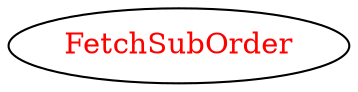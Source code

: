digraph dependencyGraph {
 concentrate=true;
 ranksep="2.0";
 rankdir="LR"; 
 splines="ortho";
"FetchSubOrder" [fontcolor="red"];
}